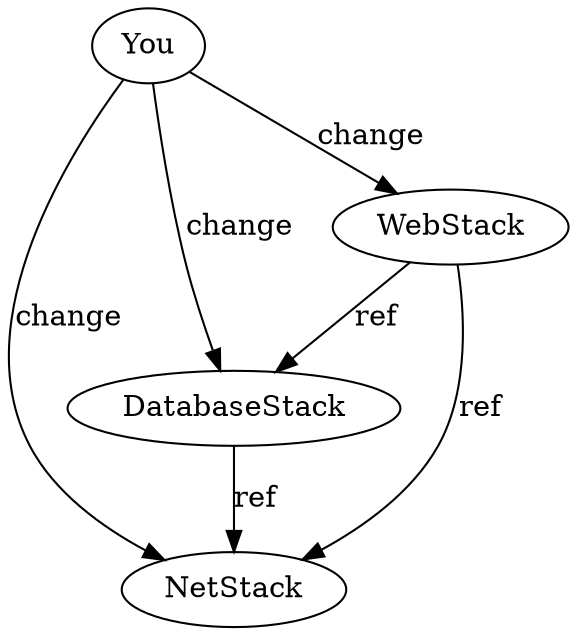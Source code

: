 digraph G { nodesep=0.5
  You -> NetStack[label="change"]
  You -> DatabaseStack[label="change"]
  You -> WebStack[label="change"]
  DatabaseStack -> NetStack[label="ref"]
  WebStack -> NetStack[label="ref"]
  WebStack -> DatabaseStack[label="ref"]
}
